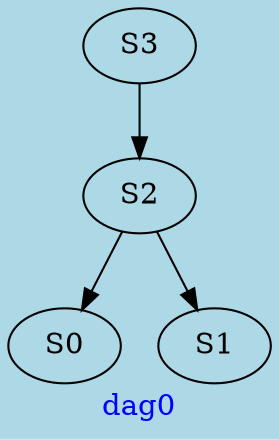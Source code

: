 digraph G{
graph [ label = "dag0" , fontcolor = "blue" , bgcolor = "lightblue" ];
S0;
S1;
S2;
S3;
S2->S0;
S2->S1;
S3->S2;
}
